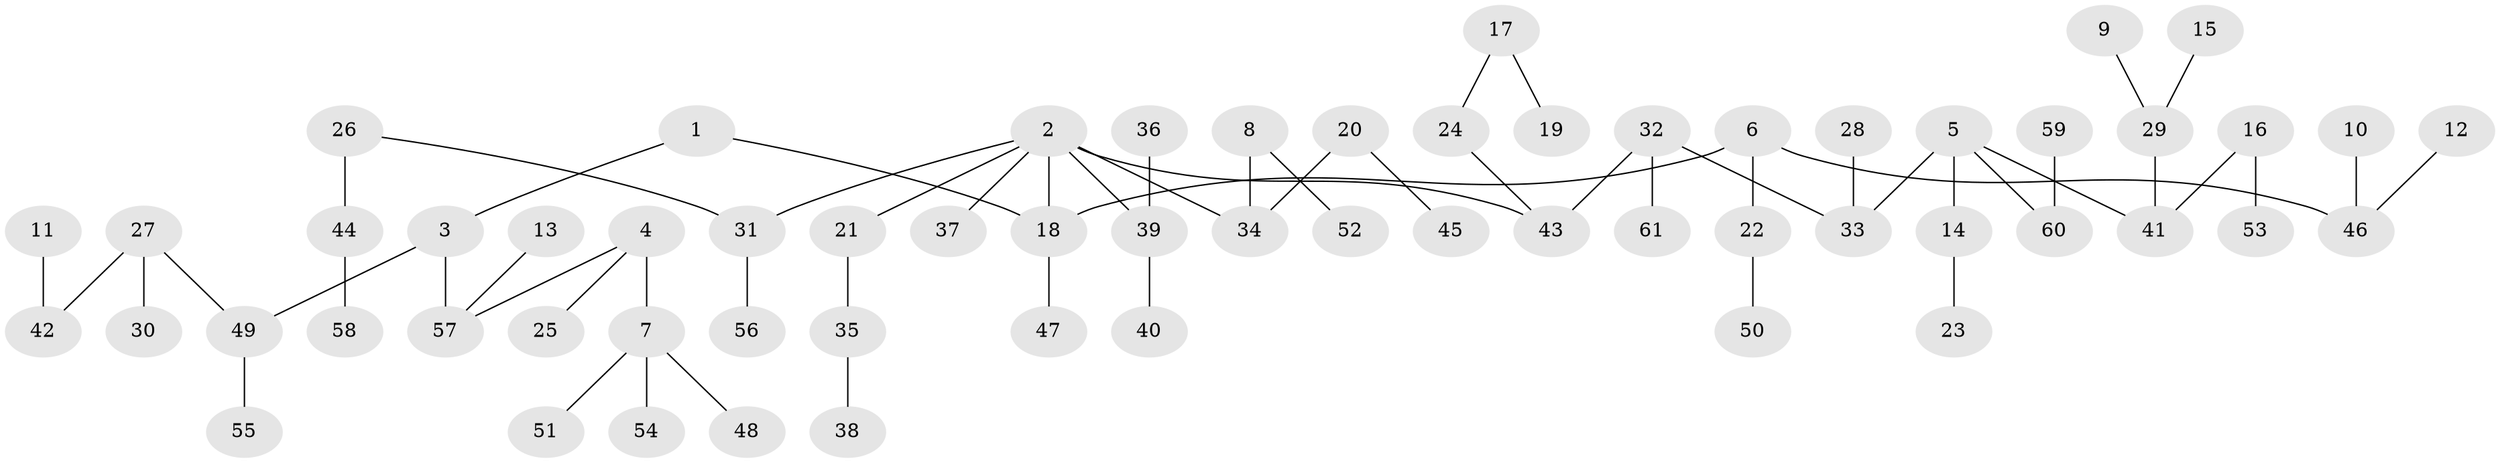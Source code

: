 // original degree distribution, {2: 0.32786885245901637, 4: 0.07377049180327869, 3: 0.09836065573770492, 6: 0.00819672131147541, 5: 0.04918032786885246, 1: 0.4426229508196721}
// Generated by graph-tools (version 1.1) at 2025/02/03/09/25 03:02:17]
// undirected, 61 vertices, 60 edges
graph export_dot {
graph [start="1"]
  node [color=gray90,style=filled];
  1;
  2;
  3;
  4;
  5;
  6;
  7;
  8;
  9;
  10;
  11;
  12;
  13;
  14;
  15;
  16;
  17;
  18;
  19;
  20;
  21;
  22;
  23;
  24;
  25;
  26;
  27;
  28;
  29;
  30;
  31;
  32;
  33;
  34;
  35;
  36;
  37;
  38;
  39;
  40;
  41;
  42;
  43;
  44;
  45;
  46;
  47;
  48;
  49;
  50;
  51;
  52;
  53;
  54;
  55;
  56;
  57;
  58;
  59;
  60;
  61;
  1 -- 3 [weight=1.0];
  1 -- 18 [weight=1.0];
  2 -- 18 [weight=1.0];
  2 -- 21 [weight=1.0];
  2 -- 31 [weight=1.0];
  2 -- 34 [weight=1.0];
  2 -- 37 [weight=1.0];
  2 -- 39 [weight=1.0];
  2 -- 43 [weight=1.0];
  3 -- 49 [weight=1.0];
  3 -- 57 [weight=1.0];
  4 -- 7 [weight=1.0];
  4 -- 25 [weight=1.0];
  4 -- 57 [weight=1.0];
  5 -- 14 [weight=1.0];
  5 -- 33 [weight=1.0];
  5 -- 41 [weight=1.0];
  5 -- 60 [weight=1.0];
  6 -- 18 [weight=1.0];
  6 -- 22 [weight=1.0];
  6 -- 46 [weight=1.0];
  7 -- 48 [weight=1.0];
  7 -- 51 [weight=1.0];
  7 -- 54 [weight=1.0];
  8 -- 34 [weight=1.0];
  8 -- 52 [weight=1.0];
  9 -- 29 [weight=1.0];
  10 -- 46 [weight=1.0];
  11 -- 42 [weight=1.0];
  12 -- 46 [weight=1.0];
  13 -- 57 [weight=1.0];
  14 -- 23 [weight=1.0];
  15 -- 29 [weight=1.0];
  16 -- 41 [weight=1.0];
  16 -- 53 [weight=1.0];
  17 -- 19 [weight=1.0];
  17 -- 24 [weight=1.0];
  18 -- 47 [weight=1.0];
  20 -- 34 [weight=1.0];
  20 -- 45 [weight=1.0];
  21 -- 35 [weight=1.0];
  22 -- 50 [weight=1.0];
  24 -- 43 [weight=1.0];
  26 -- 31 [weight=1.0];
  26 -- 44 [weight=1.0];
  27 -- 30 [weight=1.0];
  27 -- 42 [weight=1.0];
  27 -- 49 [weight=1.0];
  28 -- 33 [weight=1.0];
  29 -- 41 [weight=1.0];
  31 -- 56 [weight=1.0];
  32 -- 33 [weight=1.0];
  32 -- 43 [weight=1.0];
  32 -- 61 [weight=1.0];
  35 -- 38 [weight=1.0];
  36 -- 39 [weight=1.0];
  39 -- 40 [weight=1.0];
  44 -- 58 [weight=1.0];
  49 -- 55 [weight=1.0];
  59 -- 60 [weight=1.0];
}
